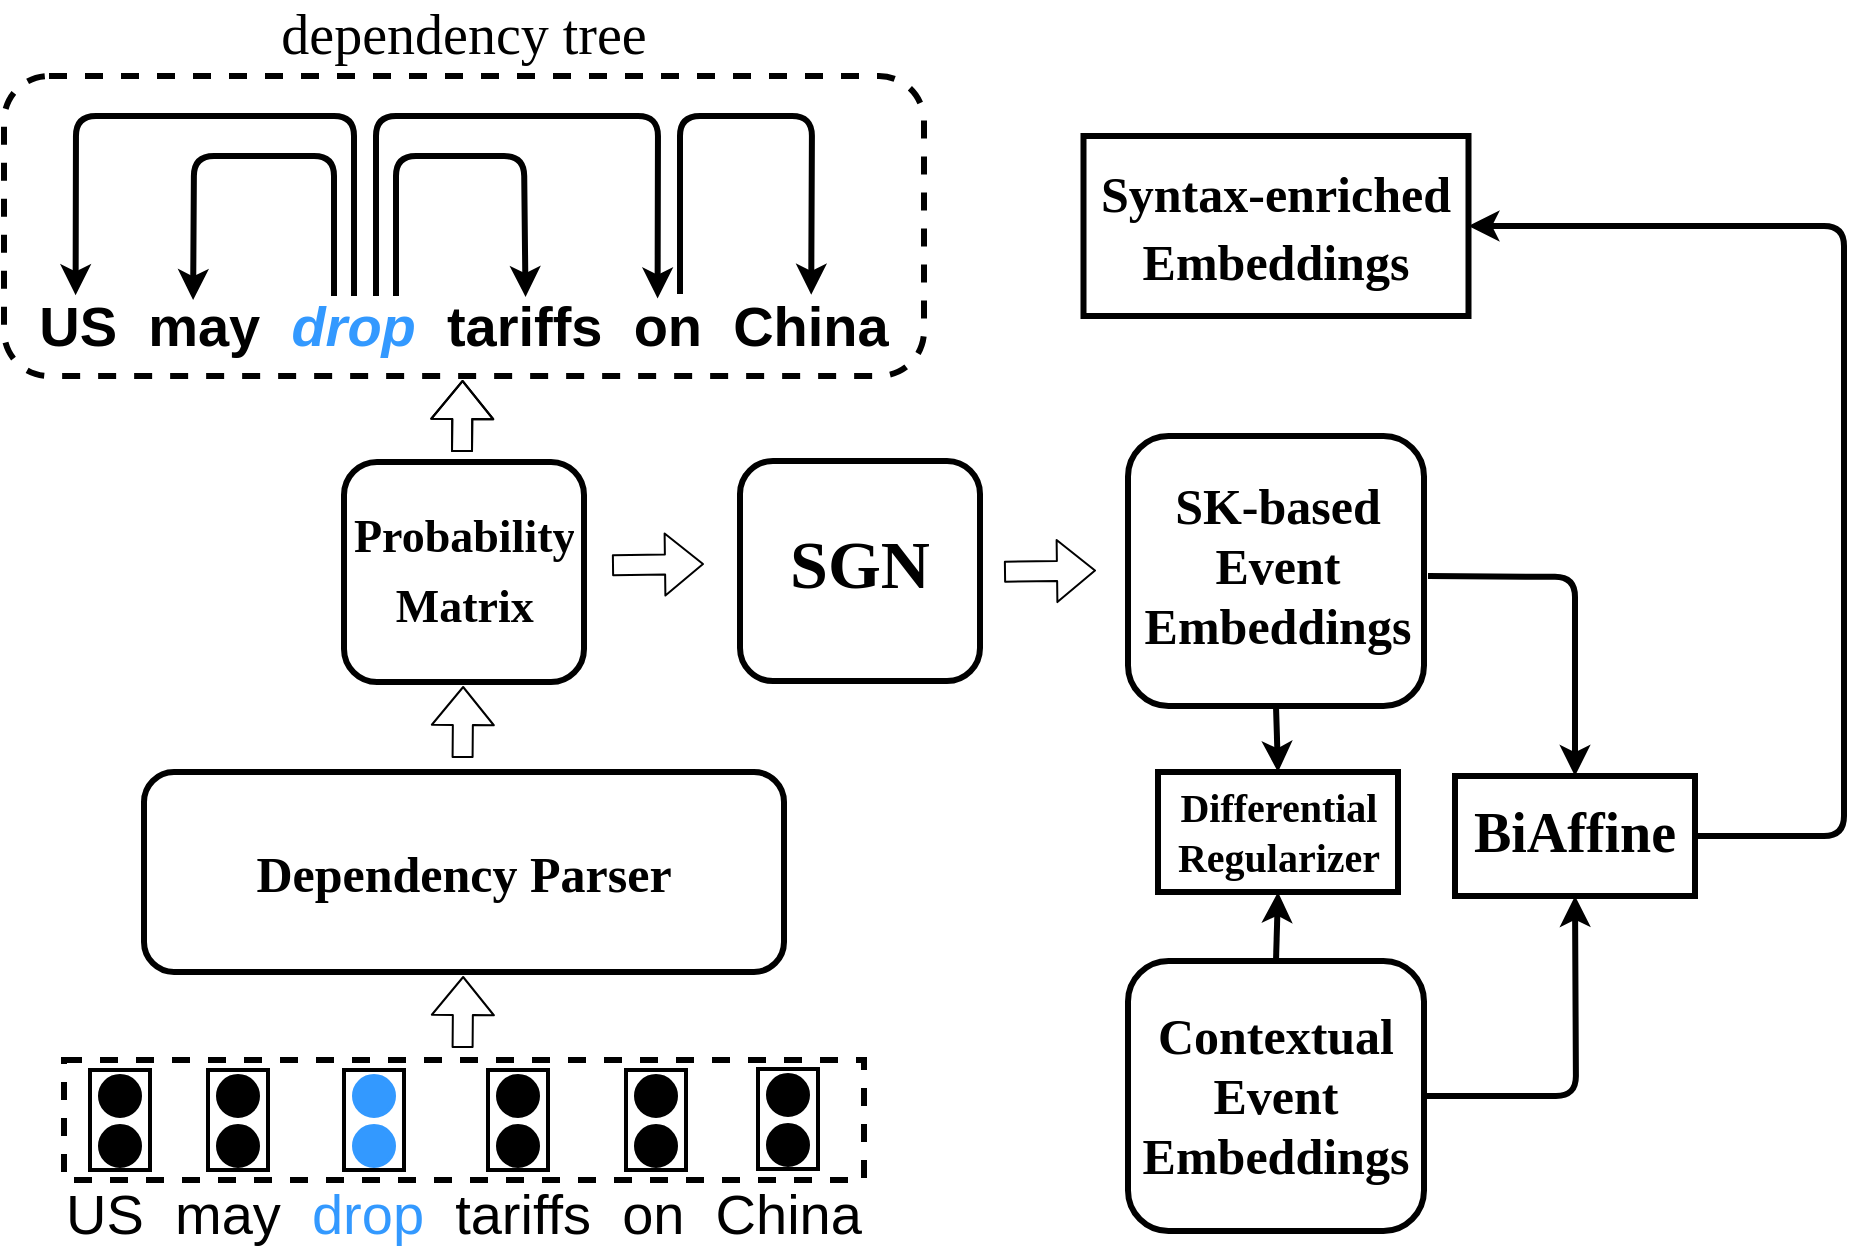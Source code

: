 <mxfile version="20.8.20" type="github">
  <diagram id="NiAK85DJf5zLJbzDnwLv" name="第 1 页">
    <mxGraphModel dx="2327" dy="1953" grid="1" gridSize="10" guides="1" tooltips="1" connect="1" arrows="1" fold="1" page="1" pageScale="1" pageWidth="827" pageHeight="1169" math="0" shadow="0">
      <root>
        <mxCell id="0" />
        <mxCell id="1" parent="0" />
        <mxCell id="IjzishjyidC8sh-iXdDE-1" value="" style="rounded=1;whiteSpace=wrap;html=1;dashed=1;strokeWidth=3;" parent="1" vertex="1">
          <mxGeometry x="-780" y="-1075" width="460" height="150" as="geometry" />
        </mxCell>
        <mxCell id="IjzishjyidC8sh-iXdDE-2" value="&lt;b style=&quot;font-size: 28px;&quot;&gt;US&amp;nbsp; may&amp;nbsp; &lt;i&gt;&lt;font style=&quot;font-size: 28px;&quot; color=&quot;#3399ff&quot;&gt;drop&lt;/font&gt;&lt;/i&gt;&amp;nbsp; tariffs&amp;nbsp; on&amp;nbsp; China&lt;/b&gt;" style="text;html=1;strokeColor=none;fillColor=none;align=center;verticalAlign=middle;whiteSpace=wrap;rounded=0;fontSize=29;" parent="1" vertex="1">
          <mxGeometry x="-770" y="-965" width="440" height="30" as="geometry" />
        </mxCell>
        <mxCell id="IjzishjyidC8sh-iXdDE-6" value="" style="endArrow=classic;html=1;rounded=1;fontSize=29;entryX=0.07;entryY=-0.013;entryDx=0;entryDy=0;entryPerimeter=0;strokeWidth=3;" parent="1" edge="1">
          <mxGeometry width="50" height="50" relative="1" as="geometry">
            <mxPoint x="-605" y="-965" as="sourcePoint" />
            <mxPoint x="-744.2" y="-965.39" as="targetPoint" />
            <Array as="points">
              <mxPoint x="-605" y="-1055" />
              <mxPoint x="-744" y="-1055" />
            </Array>
          </mxGeometry>
        </mxCell>
        <mxCell id="IjzishjyidC8sh-iXdDE-7" value="" style="endArrow=classic;html=1;rounded=1;fontSize=29;entryX=0.199;entryY=0.067;entryDx=0;entryDy=0;entryPerimeter=0;strokeWidth=3;" parent="1" edge="1">
          <mxGeometry width="50" height="50" relative="1" as="geometry">
            <mxPoint x="-615" y="-965" as="sourcePoint" />
            <mxPoint x="-685.44" y="-962.99" as="targetPoint" />
            <Array as="points">
              <mxPoint x="-615" y="-1035" />
              <mxPoint x="-685" y="-1035" />
            </Array>
          </mxGeometry>
        </mxCell>
        <mxCell id="IjzishjyidC8sh-iXdDE-8" value="" style="endArrow=classic;html=1;rounded=1;fontSize=29;entryX=0.72;entryY=0.04;entryDx=0;entryDy=0;entryPerimeter=0;strokeWidth=3;" parent="1" target="IjzishjyidC8sh-iXdDE-2" edge="1">
          <mxGeometry width="50" height="50" relative="1" as="geometry">
            <mxPoint x="-594" y="-965" as="sourcePoint" />
            <mxPoint x="-460" y="-965" as="targetPoint" />
            <Array as="points">
              <mxPoint x="-594" y="-1055" />
              <mxPoint x="-453" y="-1055" />
            </Array>
          </mxGeometry>
        </mxCell>
        <mxCell id="IjzishjyidC8sh-iXdDE-9" value="" style="endArrow=classic;html=1;rounded=1;fontSize=29;entryX=0.579;entryY=0.016;entryDx=0;entryDy=0;entryPerimeter=0;strokeWidth=3;" parent="1" edge="1">
          <mxGeometry width="50" height="50" relative="1" as="geometry">
            <mxPoint x="-584" y="-965" as="sourcePoint" />
            <mxPoint x="-519.24" y="-964.52" as="targetPoint" />
            <Array as="points">
              <mxPoint x="-584" y="-1035" />
              <mxPoint x="-520" y="-1035" />
            </Array>
          </mxGeometry>
        </mxCell>
        <mxCell id="IjzishjyidC8sh-iXdDE-10" value="" style="endArrow=classic;html=1;rounded=1;fontSize=29;entryX=0.89;entryY=-0.022;entryDx=0;entryDy=0;entryPerimeter=0;strokeWidth=3;" parent="1" edge="1">
          <mxGeometry width="50" height="50" relative="1" as="geometry">
            <mxPoint x="-442" y="-966" as="sourcePoint" />
            <mxPoint x="-376.4" y="-965.66" as="targetPoint" />
            <Array as="points">
              <mxPoint x="-442" y="-1055" />
              <mxPoint x="-376" y="-1055" />
            </Array>
          </mxGeometry>
        </mxCell>
        <mxCell id="IjzishjyidC8sh-iXdDE-11" value="" style="shape=flexArrow;endArrow=classic;html=1;rounded=1;fontSize=29;fontColor=#3399FF;exitX=1;exitY=0.5;exitDx=0;exitDy=0;" parent="1" edge="1">
          <mxGeometry width="50" height="50" relative="1" as="geometry">
            <mxPoint x="-476" y="-830.42" as="sourcePoint" />
            <mxPoint x="-430" y="-831" as="targetPoint" />
          </mxGeometry>
        </mxCell>
        <mxCell id="IjzishjyidC8sh-iXdDE-13" value="" style="rounded=1;whiteSpace=wrap;html=1;fontSize=29;fontColor=#3399FF;strokeWidth=3;" parent="1" vertex="1">
          <mxGeometry x="-218" y="-895" width="148" height="135" as="geometry" />
        </mxCell>
        <mxCell id="IjzishjyidC8sh-iXdDE-16" value="" style="rounded=1;whiteSpace=wrap;html=1;fontSize=28;fontColor=#000000;strokeWidth=3;" parent="1" vertex="1">
          <mxGeometry x="-710" y="-727" width="320" height="100" as="geometry" />
        </mxCell>
        <mxCell id="IjzishjyidC8sh-iXdDE-22" value="&lt;font face=&quot;Times New Roman&quot; size=&quot;1&quot; style=&quot;&quot; color=&quot;#000000&quot;&gt;&lt;b style=&quot;font-size: 25px;&quot;&gt;Dependency Parser&lt;/b&gt;&lt;/font&gt;" style="text;strokeColor=none;fillColor=none;align=center;verticalAlign=middle;spacingLeft=4;spacingRight=4;overflow=hidden;points=[[0,0.5],[1,0.5]];portConstraint=eastwest;rotatable=0;whiteSpace=wrap;html=1;fontSize=29;fontColor=#3399FF;" parent="1" vertex="1">
          <mxGeometry x="-660" y="-727" width="220" height="100" as="geometry" />
        </mxCell>
        <mxCell id="IjzishjyidC8sh-iXdDE-25" value="" style="endArrow=classic;html=1;rounded=1;fontSize=28;fontColor=#000000;strokeWidth=3;exitX=0.5;exitY=1;exitDx=0;exitDy=0;entryX=0.5;entryY=0;entryDx=0;entryDy=0;" parent="1" edge="1" target="WX6rTb_KlcT80gJSK_jm-60" source="IjzishjyidC8sh-iXdDE-13">
          <mxGeometry width="50" height="50" relative="1" as="geometry">
            <mxPoint x="49" y="-710" as="sourcePoint" />
            <mxPoint x="109" y="-710" as="targetPoint" />
          </mxGeometry>
        </mxCell>
        <mxCell id="WX6rTb_KlcT80gJSK_jm-2" value="&lt;span style=&quot;font-size: 28px;&quot;&gt;US&amp;nbsp; may&amp;nbsp; &lt;font style=&quot;font-size: 28px;&quot; color=&quot;#3399ff&quot;&gt;drop&lt;/font&gt;&amp;nbsp; tariffs&amp;nbsp; on&amp;nbsp; China&lt;/span&gt;" style="text;html=1;strokeColor=none;fillColor=none;align=center;verticalAlign=middle;whiteSpace=wrap;rounded=0;fontSize=29;" vertex="1" parent="1">
          <mxGeometry x="-770" y="-521" width="440" height="30" as="geometry" />
        </mxCell>
        <mxCell id="WX6rTb_KlcT80gJSK_jm-3" value="" style="rounded=0;whiteSpace=wrap;html=1;dashed=1;strokeWidth=3;" vertex="1" parent="1">
          <mxGeometry x="-750" y="-583" width="400" height="60" as="geometry" />
        </mxCell>
        <mxCell id="WX6rTb_KlcT80gJSK_jm-4" value="" style="rounded=0;whiteSpace=wrap;html=1;strokeWidth=2;rotation=90;" vertex="1" parent="1">
          <mxGeometry x="-747" y="-568" width="50" height="30" as="geometry" />
        </mxCell>
        <mxCell id="WX6rTb_KlcT80gJSK_jm-14" value="" style="ellipse;whiteSpace=wrap;html=1;aspect=fixed;strokeWidth=2;fillColor=#000000;" vertex="1" parent="1">
          <mxGeometry x="-732" y="-575" width="20" height="20" as="geometry" />
        </mxCell>
        <mxCell id="WX6rTb_KlcT80gJSK_jm-23" value="" style="ellipse;whiteSpace=wrap;html=1;aspect=fixed;strokeWidth=2;fillColor=#000000;" vertex="1" parent="1">
          <mxGeometry x="-732" y="-550" width="20" height="20" as="geometry" />
        </mxCell>
        <mxCell id="WX6rTb_KlcT80gJSK_jm-25" value="" style="rounded=0;whiteSpace=wrap;html=1;strokeWidth=2;rotation=90;" vertex="1" parent="1">
          <mxGeometry x="-688" y="-568" width="50" height="30" as="geometry" />
        </mxCell>
        <mxCell id="WX6rTb_KlcT80gJSK_jm-26" value="" style="ellipse;whiteSpace=wrap;html=1;aspect=fixed;strokeWidth=2;fillColor=#000000;" vertex="1" parent="1">
          <mxGeometry x="-673" y="-575" width="20" height="20" as="geometry" />
        </mxCell>
        <mxCell id="WX6rTb_KlcT80gJSK_jm-27" value="" style="ellipse;whiteSpace=wrap;html=1;aspect=fixed;strokeWidth=2;fillColor=#000000;" vertex="1" parent="1">
          <mxGeometry x="-673" y="-550" width="20" height="20" as="geometry" />
        </mxCell>
        <mxCell id="WX6rTb_KlcT80gJSK_jm-31" value="" style="rounded=0;whiteSpace=wrap;html=1;strokeWidth=2;rotation=90;" vertex="1" parent="1">
          <mxGeometry x="-548" y="-568" width="50" height="30" as="geometry" />
        </mxCell>
        <mxCell id="WX6rTb_KlcT80gJSK_jm-32" value="" style="ellipse;whiteSpace=wrap;html=1;aspect=fixed;strokeWidth=2;fillColor=#000000;" vertex="1" parent="1">
          <mxGeometry x="-533" y="-575" width="20" height="20" as="geometry" />
        </mxCell>
        <mxCell id="WX6rTb_KlcT80gJSK_jm-33" value="" style="ellipse;whiteSpace=wrap;html=1;aspect=fixed;strokeWidth=2;fillColor=#000000;" vertex="1" parent="1">
          <mxGeometry x="-533" y="-550" width="20" height="20" as="geometry" />
        </mxCell>
        <mxCell id="WX6rTb_KlcT80gJSK_jm-37" value="" style="rounded=0;whiteSpace=wrap;html=1;strokeWidth=2;rotation=90;" vertex="1" parent="1">
          <mxGeometry x="-413" y="-568.5" width="50" height="30" as="geometry" />
        </mxCell>
        <mxCell id="WX6rTb_KlcT80gJSK_jm-38" value="" style="ellipse;whiteSpace=wrap;html=1;aspect=fixed;strokeWidth=2;fillColor=#000000;" vertex="1" parent="1">
          <mxGeometry x="-398" y="-575.5" width="20" height="20" as="geometry" />
        </mxCell>
        <mxCell id="WX6rTb_KlcT80gJSK_jm-39" value="" style="ellipse;whiteSpace=wrap;html=1;aspect=fixed;strokeWidth=2;fillColor=#000000;" vertex="1" parent="1">
          <mxGeometry x="-398" y="-550.5" width="20" height="20" as="geometry" />
        </mxCell>
        <mxCell id="WX6rTb_KlcT80gJSK_jm-40" value="" style="rounded=0;whiteSpace=wrap;html=1;strokeWidth=2;rotation=90;" vertex="1" parent="1">
          <mxGeometry x="-479" y="-568" width="50" height="30" as="geometry" />
        </mxCell>
        <mxCell id="WX6rTb_KlcT80gJSK_jm-41" value="" style="ellipse;whiteSpace=wrap;html=1;aspect=fixed;strokeWidth=2;fillColor=#000000;" vertex="1" parent="1">
          <mxGeometry x="-464" y="-575" width="20" height="20" as="geometry" />
        </mxCell>
        <mxCell id="WX6rTb_KlcT80gJSK_jm-42" value="" style="ellipse;whiteSpace=wrap;html=1;aspect=fixed;strokeWidth=2;fillColor=#000000;" vertex="1" parent="1">
          <mxGeometry x="-464" y="-550" width="20" height="20" as="geometry" />
        </mxCell>
        <mxCell id="WX6rTb_KlcT80gJSK_jm-43" value="" style="rounded=0;whiteSpace=wrap;html=1;strokeWidth=2;rotation=90;" vertex="1" parent="1">
          <mxGeometry x="-620" y="-568" width="50" height="30" as="geometry" />
        </mxCell>
        <mxCell id="WX6rTb_KlcT80gJSK_jm-44" value="" style="ellipse;whiteSpace=wrap;html=1;aspect=fixed;strokeWidth=2;fillColor=#3399FF;strokeColor=#3399FF;" vertex="1" parent="1">
          <mxGeometry x="-605" y="-575" width="20" height="20" as="geometry" />
        </mxCell>
        <mxCell id="WX6rTb_KlcT80gJSK_jm-45" value="" style="ellipse;whiteSpace=wrap;html=1;aspect=fixed;strokeWidth=2;fillColor=#3399FF;strokeColor=#3399FF;" vertex="1" parent="1">
          <mxGeometry x="-605" y="-550" width="20" height="20" as="geometry" />
        </mxCell>
        <mxCell id="WX6rTb_KlcT80gJSK_jm-46" value="" style="rounded=1;whiteSpace=wrap;html=1;fontSize=29;fontColor=#3399FF;strokeWidth=3;" vertex="1" parent="1">
          <mxGeometry x="-610" y="-882" width="120" height="110" as="geometry" />
        </mxCell>
        <mxCell id="WX6rTb_KlcT80gJSK_jm-47" value="&lt;font face=&quot;Times New Roman&quot; size=&quot;1&quot; style=&quot;&quot; color=&quot;#000000&quot;&gt;&lt;b style=&quot;font-size: 23px;&quot;&gt;Probability Matrix&lt;/b&gt;&lt;/font&gt;" style="text;strokeColor=none;fillColor=none;align=center;verticalAlign=middle;spacingLeft=4;spacingRight=4;overflow=hidden;points=[[0,0.5],[1,0.5]];portConstraint=eastwest;rotatable=0;whiteSpace=wrap;html=1;fontSize=29;fontColor=#3399FF;strokeWidth=4;" vertex="1" parent="1">
          <mxGeometry x="-610" y="-876" width="120" height="92" as="geometry" />
        </mxCell>
        <mxCell id="WX6rTb_KlcT80gJSK_jm-48" value="" style="shape=flexArrow;endArrow=classic;html=1;rounded=1;fontSize=29;fontColor=#3399FF;" edge="1" parent="1">
          <mxGeometry width="50" height="50" relative="1" as="geometry">
            <mxPoint x="-551" y="-887" as="sourcePoint" />
            <mxPoint x="-550.71" y="-923" as="targetPoint" />
          </mxGeometry>
        </mxCell>
        <mxCell id="WX6rTb_KlcT80gJSK_jm-49" value="" style="shape=flexArrow;endArrow=classic;html=1;rounded=1;fontSize=29;fontColor=#3399FF;" edge="1" parent="1">
          <mxGeometry width="50" height="50" relative="1" as="geometry">
            <mxPoint x="-550.71" y="-734" as="sourcePoint" />
            <mxPoint x="-550.42" y="-770" as="targetPoint" />
          </mxGeometry>
        </mxCell>
        <mxCell id="WX6rTb_KlcT80gJSK_jm-50" value="" style="shape=flexArrow;endArrow=classic;html=1;rounded=1;fontSize=29;fontColor=#3399FF;" edge="1" parent="1">
          <mxGeometry width="50" height="50" relative="1" as="geometry">
            <mxPoint x="-551" y="-887" as="sourcePoint" />
            <mxPoint x="-550.71" y="-923" as="targetPoint" />
          </mxGeometry>
        </mxCell>
        <mxCell id="WX6rTb_KlcT80gJSK_jm-51" value="" style="shape=flexArrow;endArrow=classic;html=1;rounded=1;fontSize=29;fontColor=#3399FF;" edge="1" parent="1">
          <mxGeometry width="50" height="50" relative="1" as="geometry">
            <mxPoint x="-550.71" y="-589" as="sourcePoint" />
            <mxPoint x="-550.42" y="-625" as="targetPoint" />
          </mxGeometry>
        </mxCell>
        <mxCell id="WX6rTb_KlcT80gJSK_jm-69" style="edgeStyle=orthogonalEdgeStyle;orthogonalLoop=1;jettySize=auto;html=1;fontFamily=Times New Roman;fontSize=21;exitX=1;exitY=0.5;exitDx=0;exitDy=0;rounded=1;strokeWidth=3;entryX=0.5;entryY=0;entryDx=0;entryDy=0;" edge="1" parent="1" target="WX6rTb_KlcT80gJSK_jm-64">
          <mxGeometry relative="1" as="geometry">
            <mxPoint x="-68" y="-825" as="sourcePoint" />
            <mxPoint x="5" y="-730" as="targetPoint" />
          </mxGeometry>
        </mxCell>
        <mxCell id="WX6rTb_KlcT80gJSK_jm-53" value="" style="rounded=1;whiteSpace=wrap;html=1;fontSize=29;fontColor=#3399FF;strokeWidth=3;" vertex="1" parent="1">
          <mxGeometry x="-218" y="-632.5" width="148" height="135" as="geometry" />
        </mxCell>
        <mxCell id="WX6rTb_KlcT80gJSK_jm-57" value="" style="rounded=1;whiteSpace=wrap;html=1;fontSize=29;fontColor=#3399FF;strokeWidth=3;" vertex="1" parent="1">
          <mxGeometry x="-412" y="-882.5" width="120" height="110" as="geometry" />
        </mxCell>
        <mxCell id="WX6rTb_KlcT80gJSK_jm-58" value="&lt;font face=&quot;Times New Roman&quot; size=&quot;1&quot; style=&quot;&quot; color=&quot;#000000&quot;&gt;&lt;b style=&quot;font-size: 34px;&quot;&gt;SGN&lt;/b&gt;&lt;/font&gt;" style="text;strokeColor=none;fillColor=none;align=center;verticalAlign=middle;spacingLeft=4;spacingRight=4;overflow=hidden;points=[[0,0.5],[1,0.5]];portConstraint=eastwest;rotatable=0;whiteSpace=wrap;html=1;fontSize=29;fontColor=#3399FF;strokeWidth=4;" vertex="1" parent="1">
          <mxGeometry x="-412" y="-876.5" width="120" height="92" as="geometry" />
        </mxCell>
        <mxCell id="WX6rTb_KlcT80gJSK_jm-59" value="" style="shape=flexArrow;endArrow=classic;html=1;rounded=1;fontSize=29;fontColor=#3399FF;exitX=1;exitY=0.5;exitDx=0;exitDy=0;" edge="1" parent="1">
          <mxGeometry width="50" height="50" relative="1" as="geometry">
            <mxPoint x="-280" y="-827.13" as="sourcePoint" />
            <mxPoint x="-234" y="-827.71" as="targetPoint" />
          </mxGeometry>
        </mxCell>
        <mxCell id="WX6rTb_KlcT80gJSK_jm-60" value="" style="rounded=0;whiteSpace=wrap;html=1;strokeColor=#000000;strokeWidth=3;fontFamily=Times New Roman;fontSize=34;fillColor=none;gradientColor=default;" vertex="1" parent="1">
          <mxGeometry x="-203" y="-727" width="120" height="60" as="geometry" />
        </mxCell>
        <mxCell id="WX6rTb_KlcT80gJSK_jm-61" value="" style="endArrow=classic;html=1;rounded=1;fontSize=28;fontColor=#000000;strokeWidth=3;entryX=0.5;entryY=1;entryDx=0;entryDy=0;exitX=0.5;exitY=0;exitDx=0;exitDy=0;" edge="1" parent="1" source="WX6rTb_KlcT80gJSK_jm-53" target="WX6rTb_KlcT80gJSK_jm-60">
          <mxGeometry width="50" height="50" relative="1" as="geometry">
            <mxPoint x="69" y="-650" as="sourcePoint" />
            <mxPoint x="-133" y="-717" as="targetPoint" />
          </mxGeometry>
        </mxCell>
        <mxCell id="WX6rTb_KlcT80gJSK_jm-62" value="&lt;p style=&quot;line-height: 60%;&quot;&gt;&lt;font style=&quot;font-size: 20px;&quot;&gt;&lt;b&gt;Differential&lt;br&gt;&lt;/b&gt;&lt;/font&gt;&lt;font style=&quot;font-size: 20px;&quot;&gt;&lt;b&gt;Regularizer&lt;/b&gt;&lt;/font&gt;&lt;/p&gt;" style="text;html=1;strokeColor=none;fillColor=none;align=center;verticalAlign=middle;whiteSpace=wrap;rounded=0;fontSize=34;fontFamily=Times New Roman;" vertex="1" parent="1">
          <mxGeometry x="-231.5" y="-739" width="177" height="80" as="geometry" />
        </mxCell>
        <mxCell id="WX6rTb_KlcT80gJSK_jm-64" value="" style="rounded=0;whiteSpace=wrap;html=1;strokeColor=#000000;strokeWidth=3;fontFamily=Times New Roman;fontSize=34;fillColor=none;gradientColor=default;" vertex="1" parent="1">
          <mxGeometry x="-54.5" y="-725" width="120" height="60" as="geometry" />
        </mxCell>
        <mxCell id="WX6rTb_KlcT80gJSK_jm-65" value="&lt;p style=&quot;line-height: 60%;&quot;&gt;&lt;b style=&quot;&quot;&gt;&lt;font style=&quot;font-size: 28px;&quot;&gt;BiAffine&lt;/font&gt;&lt;/b&gt;&lt;/p&gt;" style="text;html=1;strokeColor=none;fillColor=none;align=center;verticalAlign=middle;whiteSpace=wrap;rounded=0;fontSize=34;fontFamily=Times New Roman;" vertex="1" parent="1">
          <mxGeometry x="-83" y="-737" width="177" height="80" as="geometry" />
        </mxCell>
        <mxCell id="WX6rTb_KlcT80gJSK_jm-72" value="&lt;div&gt;dependency&amp;nbsp;&lt;span style=&quot;background-color: initial;&quot;&gt;tree&lt;/span&gt;&lt;/div&gt;" style="text;html=1;strokeColor=none;fillColor=none;align=center;verticalAlign=middle;whiteSpace=wrap;rounded=0;fontSize=28;fontFamily=Times New Roman;" vertex="1" parent="1">
          <mxGeometry x="-650" y="-1111" width="200" height="30" as="geometry" />
        </mxCell>
        <mxCell id="WX6rTb_KlcT80gJSK_jm-73" value="" style="rounded=0;whiteSpace=wrap;html=1;strokeColor=#000000;strokeWidth=3;fontFamily=Times New Roman;fontSize=34;fillColor=none;gradientColor=default;" vertex="1" parent="1">
          <mxGeometry x="-240.25" y="-1045" width="192.5" height="90" as="geometry" />
        </mxCell>
        <mxCell id="WX6rTb_KlcT80gJSK_jm-78" value="" style="endArrow=classic;html=1;rounded=1;strokeWidth=3;fontFamily=Times New Roman;fontSize=28;entryX=1;entryY=0.5;entryDx=0;entryDy=0;exitX=1;exitY=0.5;exitDx=0;exitDy=0;" edge="1" parent="1" source="WX6rTb_KlcT80gJSK_jm-64" target="WX6rTb_KlcT80gJSK_jm-73">
          <mxGeometry width="50" height="50" relative="1" as="geometry">
            <mxPoint x="70" y="-690" as="sourcePoint" />
            <mxPoint x="115.5" y="-739" as="targetPoint" />
            <Array as="points">
              <mxPoint x="140" y="-695" />
              <mxPoint x="140" y="-1000" />
            </Array>
          </mxGeometry>
        </mxCell>
        <mxCell id="WX6rTb_KlcT80gJSK_jm-80" value="&lt;font style=&quot;font-size: 25px;&quot;&gt;&lt;b&gt;Syntax-enriched&lt;br&gt;Embeddings&lt;/b&gt;&lt;/font&gt;" style="text;html=1;strokeColor=none;fillColor=none;align=center;verticalAlign=middle;whiteSpace=wrap;rounded=0;fontSize=28;fontFamily=Times New Roman;" vertex="1" parent="1">
          <mxGeometry x="-259" y="-1030" width="230" height="60" as="geometry" />
        </mxCell>
        <mxCell id="WX6rTb_KlcT80gJSK_jm-81" value="&lt;b style=&quot;font-size: 25px;&quot;&gt;Contextual&lt;br&gt;Event&lt;br&gt;Embeddings&lt;/b&gt;" style="text;html=1;strokeColor=none;fillColor=none;align=center;verticalAlign=middle;whiteSpace=wrap;rounded=0;fontSize=23;fontFamily=Times New Roman;" vertex="1" parent="1">
          <mxGeometry x="-224" y="-615" width="160" height="100" as="geometry" />
        </mxCell>
        <mxCell id="WX6rTb_KlcT80gJSK_jm-82" value="&lt;b style=&quot;font-size: 25px;&quot;&gt;SK-based&lt;br&gt;Event&lt;br&gt;Embeddings&lt;/b&gt;" style="text;html=1;strokeColor=none;fillColor=none;align=center;verticalAlign=middle;whiteSpace=wrap;rounded=0;fontSize=23;fontFamily=Times New Roman;" vertex="1" parent="1">
          <mxGeometry x="-223" y="-880" width="160" height="100" as="geometry" />
        </mxCell>
        <mxCell id="WX6rTb_KlcT80gJSK_jm-83" value="" style="endArrow=classic;html=1;rounded=1;strokeWidth=3;fontFamily=Times New Roman;fontSize=25;exitX=1;exitY=0.5;exitDx=0;exitDy=0;entryX=0.5;entryY=1;entryDx=0;entryDy=0;" edge="1" parent="1" source="WX6rTb_KlcT80gJSK_jm-53" target="WX6rTb_KlcT80gJSK_jm-64">
          <mxGeometry width="50" height="50" relative="1" as="geometry">
            <mxPoint x="-350" y="-560" as="sourcePoint" />
            <mxPoint x="10" y="-660" as="targetPoint" />
            <Array as="points">
              <mxPoint x="6" y="-565" />
            </Array>
          </mxGeometry>
        </mxCell>
      </root>
    </mxGraphModel>
  </diagram>
</mxfile>
